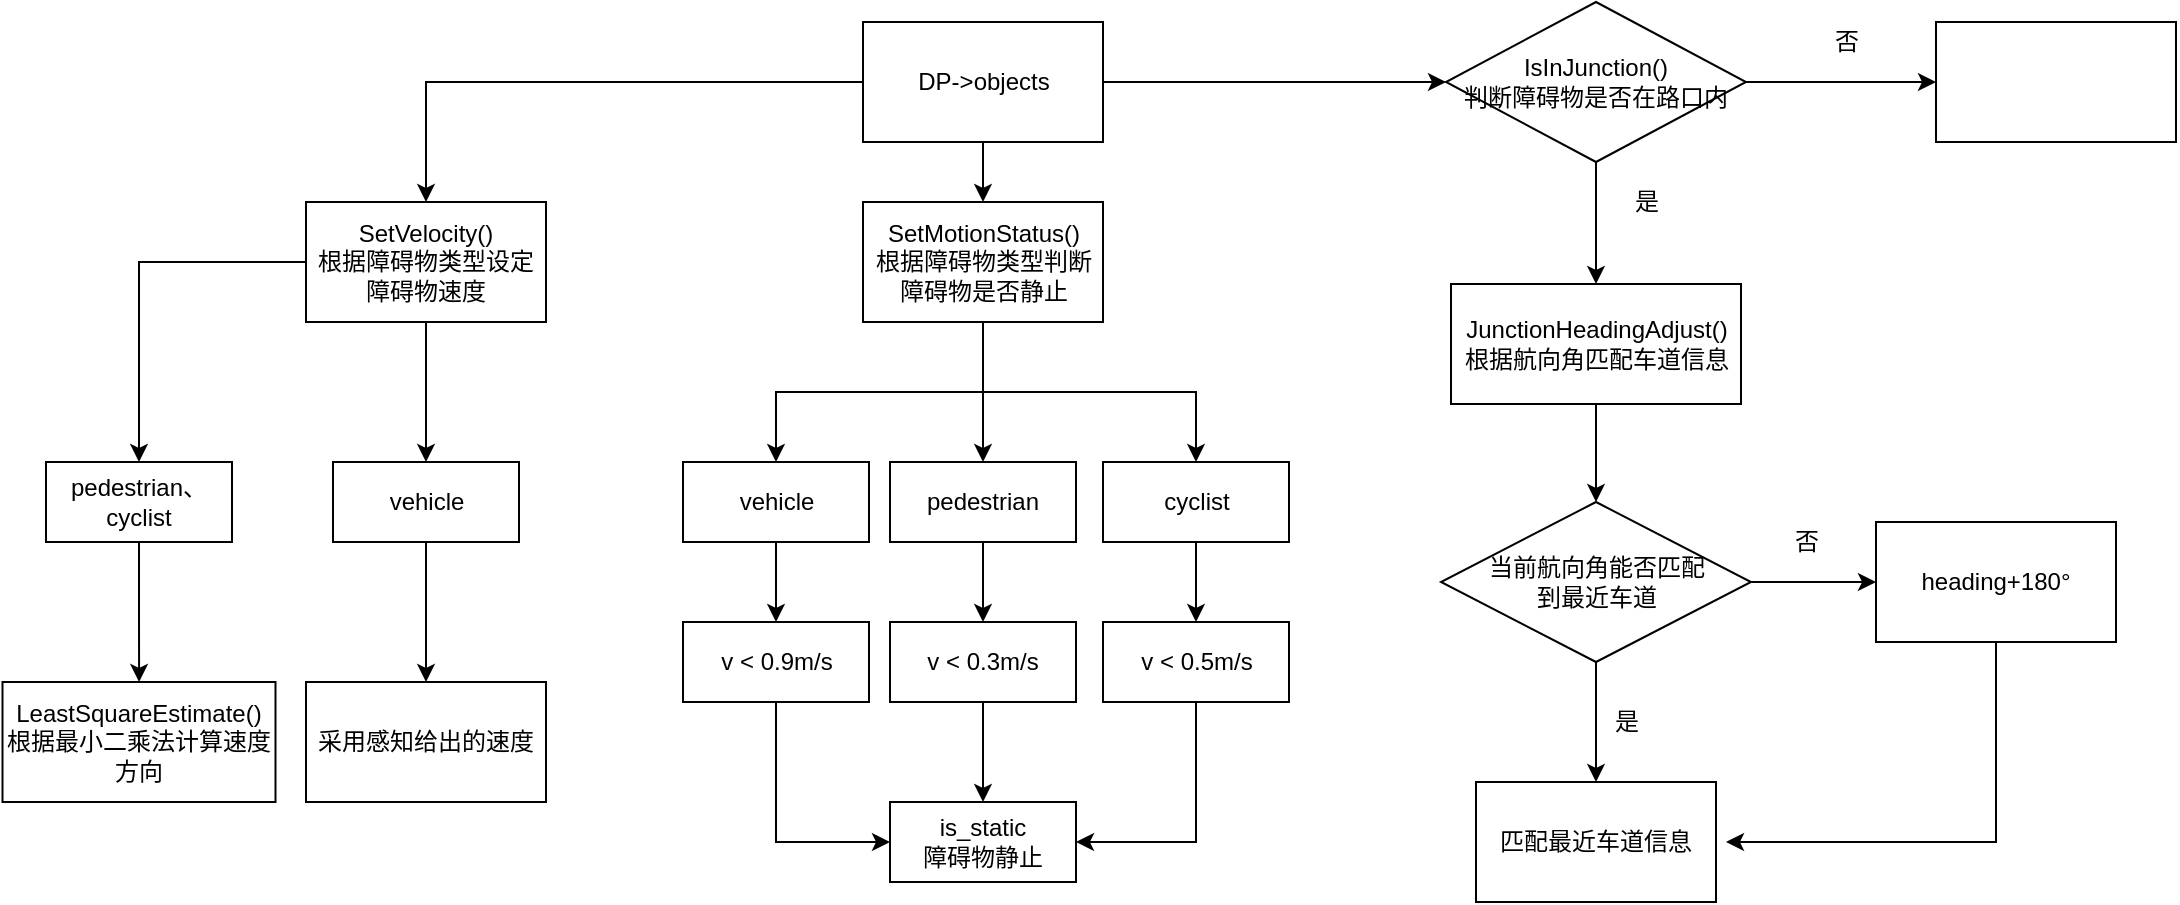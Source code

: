<mxfile version="16.5.4" type="github">
  <diagram id="ZzQ1lazcJXPdrqoTgt5H" name="Page-1">
    <mxGraphModel dx="1355" dy="799" grid="1" gridSize="10" guides="1" tooltips="1" connect="1" arrows="1" fold="1" page="1" pageScale="1" pageWidth="1654" pageHeight="2336" math="0" shadow="0">
      <root>
        <mxCell id="0" />
        <mxCell id="1" parent="0" />
        <mxCell id="MdKTS7KGamnByq30nPcg-23" style="edgeStyle=orthogonalEdgeStyle;rounded=0;orthogonalLoop=1;jettySize=auto;html=1;entryX=0.5;entryY=0;entryDx=0;entryDy=0;" edge="1" parent="1" source="MdKTS7KGamnByq30nPcg-1" target="MdKTS7KGamnByq30nPcg-3">
          <mxGeometry relative="1" as="geometry" />
        </mxCell>
        <mxCell id="MdKTS7KGamnByq30nPcg-32" value="" style="edgeStyle=orthogonalEdgeStyle;rounded=0;orthogonalLoop=1;jettySize=auto;html=1;" edge="1" parent="1" source="MdKTS7KGamnByq30nPcg-1" target="MdKTS7KGamnByq30nPcg-2">
          <mxGeometry relative="1" as="geometry" />
        </mxCell>
        <mxCell id="MdKTS7KGamnByq30nPcg-34" style="edgeStyle=orthogonalEdgeStyle;rounded=0;orthogonalLoop=1;jettySize=auto;html=1;entryX=0;entryY=0.5;entryDx=0;entryDy=0;" edge="1" parent="1" source="MdKTS7KGamnByq30nPcg-1" target="MdKTS7KGamnByq30nPcg-33">
          <mxGeometry relative="1" as="geometry" />
        </mxCell>
        <mxCell id="MdKTS7KGamnByq30nPcg-1" value="DP-&amp;gt;objects" style="rounded=0;whiteSpace=wrap;html=1;" vertex="1" parent="1">
          <mxGeometry x="568.5" y="110" width="120" height="60" as="geometry" />
        </mxCell>
        <mxCell id="MdKTS7KGamnByq30nPcg-6" value="" style="edgeStyle=orthogonalEdgeStyle;rounded=0;orthogonalLoop=1;jettySize=auto;html=1;" edge="1" parent="1" source="MdKTS7KGamnByq30nPcg-2" target="MdKTS7KGamnByq30nPcg-5">
          <mxGeometry relative="1" as="geometry" />
        </mxCell>
        <mxCell id="MdKTS7KGamnByq30nPcg-9" style="edgeStyle=orthogonalEdgeStyle;rounded=0;orthogonalLoop=1;jettySize=auto;html=1;entryX=0.5;entryY=0;entryDx=0;entryDy=0;" edge="1" parent="1" source="MdKTS7KGamnByq30nPcg-2" target="MdKTS7KGamnByq30nPcg-7">
          <mxGeometry relative="1" as="geometry" />
        </mxCell>
        <mxCell id="MdKTS7KGamnByq30nPcg-10" style="edgeStyle=orthogonalEdgeStyle;rounded=0;orthogonalLoop=1;jettySize=auto;html=1;exitX=0.5;exitY=1;exitDx=0;exitDy=0;entryX=0.5;entryY=0;entryDx=0;entryDy=0;" edge="1" parent="1" source="MdKTS7KGamnByq30nPcg-2" target="MdKTS7KGamnByq30nPcg-8">
          <mxGeometry relative="1" as="geometry" />
        </mxCell>
        <mxCell id="MdKTS7KGamnByq30nPcg-2" value="&lt;div&gt;SetMotionStatus()&lt;br&gt;&lt;/div&gt;&lt;div&gt;根据障碍物类型判断障碍物是否静止&lt;/div&gt;" style="rounded=0;whiteSpace=wrap;html=1;" vertex="1" parent="1">
          <mxGeometry x="568.5" y="200" width="120" height="60" as="geometry" />
        </mxCell>
        <mxCell id="MdKTS7KGamnByq30nPcg-26" style="edgeStyle=orthogonalEdgeStyle;rounded=0;orthogonalLoop=1;jettySize=auto;html=1;" edge="1" parent="1" source="MdKTS7KGamnByq30nPcg-3" target="MdKTS7KGamnByq30nPcg-24">
          <mxGeometry relative="1" as="geometry" />
        </mxCell>
        <mxCell id="MdKTS7KGamnByq30nPcg-27" style="edgeStyle=orthogonalEdgeStyle;rounded=0;orthogonalLoop=1;jettySize=auto;html=1;entryX=0.5;entryY=0;entryDx=0;entryDy=0;" edge="1" parent="1" source="MdKTS7KGamnByq30nPcg-3" target="MdKTS7KGamnByq30nPcg-25">
          <mxGeometry relative="1" as="geometry" />
        </mxCell>
        <mxCell id="MdKTS7KGamnByq30nPcg-3" value="&lt;div&gt;SetVelocity()&lt;br&gt;&lt;/div&gt;&lt;div&gt;根据障碍物类型设定障碍物速度&lt;/div&gt;" style="rounded=0;whiteSpace=wrap;html=1;" vertex="1" parent="1">
          <mxGeometry x="290" y="200" width="120" height="60" as="geometry" />
        </mxCell>
        <mxCell id="MdKTS7KGamnByq30nPcg-13" value="" style="edgeStyle=orthogonalEdgeStyle;rounded=0;orthogonalLoop=1;jettySize=auto;html=1;" edge="1" parent="1" source="MdKTS7KGamnByq30nPcg-5" target="MdKTS7KGamnByq30nPcg-12">
          <mxGeometry relative="1" as="geometry" />
        </mxCell>
        <mxCell id="MdKTS7KGamnByq30nPcg-5" value="vehicle" style="whiteSpace=wrap;html=1;rounded=0;" vertex="1" parent="1">
          <mxGeometry x="478.5" y="330" width="93" height="40" as="geometry" />
        </mxCell>
        <mxCell id="MdKTS7KGamnByq30nPcg-16" value="" style="edgeStyle=orthogonalEdgeStyle;rounded=0;orthogonalLoop=1;jettySize=auto;html=1;" edge="1" parent="1" source="MdKTS7KGamnByq30nPcg-7" target="MdKTS7KGamnByq30nPcg-14">
          <mxGeometry relative="1" as="geometry" />
        </mxCell>
        <mxCell id="MdKTS7KGamnByq30nPcg-7" value="pedestrian" style="whiteSpace=wrap;html=1;rounded=0;" vertex="1" parent="1">
          <mxGeometry x="582" y="330" width="93" height="40" as="geometry" />
        </mxCell>
        <mxCell id="MdKTS7KGamnByq30nPcg-17" value="" style="edgeStyle=orthogonalEdgeStyle;rounded=0;orthogonalLoop=1;jettySize=auto;html=1;" edge="1" parent="1" source="MdKTS7KGamnByq30nPcg-8" target="MdKTS7KGamnByq30nPcg-15">
          <mxGeometry relative="1" as="geometry" />
        </mxCell>
        <mxCell id="MdKTS7KGamnByq30nPcg-8" value="cyclist" style="whiteSpace=wrap;html=1;rounded=0;" vertex="1" parent="1">
          <mxGeometry x="688.5" y="330" width="93" height="40" as="geometry" />
        </mxCell>
        <mxCell id="MdKTS7KGamnByq30nPcg-19" value="" style="edgeStyle=orthogonalEdgeStyle;rounded=0;orthogonalLoop=1;jettySize=auto;html=1;" edge="1" parent="1" source="MdKTS7KGamnByq30nPcg-12" target="MdKTS7KGamnByq30nPcg-18">
          <mxGeometry relative="1" as="geometry">
            <Array as="points">
              <mxPoint x="525.5" y="520" />
            </Array>
          </mxGeometry>
        </mxCell>
        <mxCell id="MdKTS7KGamnByq30nPcg-12" value="v &amp;lt; 0.9m/s" style="whiteSpace=wrap;html=1;rounded=0;" vertex="1" parent="1">
          <mxGeometry x="478.5" y="410" width="93" height="40" as="geometry" />
        </mxCell>
        <mxCell id="MdKTS7KGamnByq30nPcg-20" value="" style="edgeStyle=orthogonalEdgeStyle;rounded=0;orthogonalLoop=1;jettySize=auto;html=1;" edge="1" parent="1" source="MdKTS7KGamnByq30nPcg-14" target="MdKTS7KGamnByq30nPcg-18">
          <mxGeometry relative="1" as="geometry" />
        </mxCell>
        <mxCell id="MdKTS7KGamnByq30nPcg-14" value="v &amp;lt; 0.3m/s" style="whiteSpace=wrap;html=1;rounded=0;" vertex="1" parent="1">
          <mxGeometry x="582" y="410" width="93" height="40" as="geometry" />
        </mxCell>
        <mxCell id="MdKTS7KGamnByq30nPcg-21" style="edgeStyle=orthogonalEdgeStyle;rounded=0;orthogonalLoop=1;jettySize=auto;html=1;entryX=1;entryY=0.5;entryDx=0;entryDy=0;" edge="1" parent="1" source="MdKTS7KGamnByq30nPcg-15" target="MdKTS7KGamnByq30nPcg-18">
          <mxGeometry relative="1" as="geometry">
            <mxPoint x="698.5" y="550" as="targetPoint" />
            <Array as="points">
              <mxPoint x="735.5" y="520" />
            </Array>
          </mxGeometry>
        </mxCell>
        <mxCell id="MdKTS7KGamnByq30nPcg-15" value="v &amp;lt; 0.5m/s" style="whiteSpace=wrap;html=1;rounded=0;" vertex="1" parent="1">
          <mxGeometry x="688.5" y="410" width="93" height="40" as="geometry" />
        </mxCell>
        <mxCell id="MdKTS7KGamnByq30nPcg-18" value="&lt;div&gt;is_static&lt;br&gt;&lt;/div&gt;&lt;div&gt;障碍物静止&lt;/div&gt;" style="whiteSpace=wrap;html=1;rounded=0;" vertex="1" parent="1">
          <mxGeometry x="582" y="500" width="93" height="40" as="geometry" />
        </mxCell>
        <mxCell id="MdKTS7KGamnByq30nPcg-29" value="" style="edgeStyle=orthogonalEdgeStyle;rounded=0;orthogonalLoop=1;jettySize=auto;html=1;" edge="1" parent="1" source="MdKTS7KGamnByq30nPcg-24" target="MdKTS7KGamnByq30nPcg-28">
          <mxGeometry relative="1" as="geometry" />
        </mxCell>
        <mxCell id="MdKTS7KGamnByq30nPcg-24" value="vehicle" style="whiteSpace=wrap;html=1;rounded=0;" vertex="1" parent="1">
          <mxGeometry x="303.5" y="330" width="93" height="40" as="geometry" />
        </mxCell>
        <mxCell id="MdKTS7KGamnByq30nPcg-31" value="" style="edgeStyle=orthogonalEdgeStyle;rounded=0;orthogonalLoop=1;jettySize=auto;html=1;" edge="1" parent="1" source="MdKTS7KGamnByq30nPcg-25" target="MdKTS7KGamnByq30nPcg-30">
          <mxGeometry relative="1" as="geometry" />
        </mxCell>
        <mxCell id="MdKTS7KGamnByq30nPcg-25" value="pedestrian、cyclist" style="whiteSpace=wrap;html=1;rounded=0;" vertex="1" parent="1">
          <mxGeometry x="160" y="330" width="93" height="40" as="geometry" />
        </mxCell>
        <mxCell id="MdKTS7KGamnByq30nPcg-28" value="采用感知给出的速度" style="whiteSpace=wrap;html=1;rounded=0;" vertex="1" parent="1">
          <mxGeometry x="290" y="440" width="120" height="60" as="geometry" />
        </mxCell>
        <mxCell id="MdKTS7KGamnByq30nPcg-30" value="&lt;div&gt;LeastSquareEstimate()&lt;br&gt;&lt;/div&gt;&lt;div&gt;根据最小二乘法计算速度方向&lt;/div&gt;" style="whiteSpace=wrap;html=1;rounded=0;" vertex="1" parent="1">
          <mxGeometry x="138.25" y="440" width="136.5" height="60" as="geometry" />
        </mxCell>
        <mxCell id="MdKTS7KGamnByq30nPcg-36" value="" style="edgeStyle=orthogonalEdgeStyle;rounded=0;orthogonalLoop=1;jettySize=auto;html=1;" edge="1" parent="1" source="MdKTS7KGamnByq30nPcg-33" target="MdKTS7KGamnByq30nPcg-35">
          <mxGeometry relative="1" as="geometry" />
        </mxCell>
        <mxCell id="MdKTS7KGamnByq30nPcg-39" value="" style="edgeStyle=orthogonalEdgeStyle;rounded=0;orthogonalLoop=1;jettySize=auto;html=1;" edge="1" parent="1" source="MdKTS7KGamnByq30nPcg-33" target="MdKTS7KGamnByq30nPcg-38">
          <mxGeometry relative="1" as="geometry" />
        </mxCell>
        <mxCell id="MdKTS7KGamnByq30nPcg-33" value="&lt;div&gt;IsInJunction()&lt;br&gt;&lt;/div&gt;&lt;div&gt;判断障碍物是否在路口内&lt;/div&gt;" style="rhombus;whiteSpace=wrap;html=1;" vertex="1" parent="1">
          <mxGeometry x="860" y="100" width="150" height="80" as="geometry" />
        </mxCell>
        <mxCell id="MdKTS7KGamnByq30nPcg-42" value="" style="edgeStyle=orthogonalEdgeStyle;rounded=0;orthogonalLoop=1;jettySize=auto;html=1;" edge="1" parent="1" source="MdKTS7KGamnByq30nPcg-35" target="MdKTS7KGamnByq30nPcg-41">
          <mxGeometry relative="1" as="geometry" />
        </mxCell>
        <mxCell id="MdKTS7KGamnByq30nPcg-35" value="&lt;div&gt;JunctionHeadingAdjust()&lt;/div&gt;&lt;div&gt;根据航向角匹配车道信息&lt;br&gt;&lt;/div&gt;" style="whiteSpace=wrap;html=1;" vertex="1" parent="1">
          <mxGeometry x="862.5" y="241" width="145" height="60" as="geometry" />
        </mxCell>
        <mxCell id="MdKTS7KGamnByq30nPcg-37" value="是" style="text;html=1;align=center;verticalAlign=middle;resizable=0;points=[];autosize=1;strokeColor=none;fillColor=none;" vertex="1" parent="1">
          <mxGeometry x="945" y="190" width="30" height="20" as="geometry" />
        </mxCell>
        <mxCell id="MdKTS7KGamnByq30nPcg-38" value="" style="whiteSpace=wrap;html=1;" vertex="1" parent="1">
          <mxGeometry x="1105" y="110" width="120" height="60" as="geometry" />
        </mxCell>
        <mxCell id="MdKTS7KGamnByq30nPcg-40" value="否" style="text;html=1;align=center;verticalAlign=middle;resizable=0;points=[];autosize=1;strokeColor=none;fillColor=none;" vertex="1" parent="1">
          <mxGeometry x="1045" y="110" width="30" height="20" as="geometry" />
        </mxCell>
        <mxCell id="MdKTS7KGamnByq30nPcg-45" value="" style="edgeStyle=orthogonalEdgeStyle;rounded=0;orthogonalLoop=1;jettySize=auto;html=1;" edge="1" parent="1" source="MdKTS7KGamnByq30nPcg-41" target="MdKTS7KGamnByq30nPcg-44">
          <mxGeometry relative="1" as="geometry" />
        </mxCell>
        <mxCell id="MdKTS7KGamnByq30nPcg-47" value="" style="edgeStyle=orthogonalEdgeStyle;rounded=0;orthogonalLoop=1;jettySize=auto;html=1;" edge="1" parent="1" source="MdKTS7KGamnByq30nPcg-41" target="MdKTS7KGamnByq30nPcg-46">
          <mxGeometry relative="1" as="geometry" />
        </mxCell>
        <mxCell id="MdKTS7KGamnByq30nPcg-41" value="&lt;div&gt;当前航向角能否匹配&lt;/div&gt;&lt;div&gt;到最近车道&lt;/div&gt;" style="rhombus;whiteSpace=wrap;html=1;" vertex="1" parent="1">
          <mxGeometry x="857.5" y="350" width="155" height="80" as="geometry" />
        </mxCell>
        <mxCell id="MdKTS7KGamnByq30nPcg-44" value="匹配最近车道信息" style="whiteSpace=wrap;html=1;" vertex="1" parent="1">
          <mxGeometry x="875" y="490" width="120" height="60" as="geometry" />
        </mxCell>
        <mxCell id="MdKTS7KGamnByq30nPcg-50" style="edgeStyle=orthogonalEdgeStyle;rounded=0;orthogonalLoop=1;jettySize=auto;html=1;" edge="1" parent="1" source="MdKTS7KGamnByq30nPcg-46">
          <mxGeometry relative="1" as="geometry">
            <mxPoint x="1000" y="520" as="targetPoint" />
            <Array as="points">
              <mxPoint x="1135" y="520" />
            </Array>
          </mxGeometry>
        </mxCell>
        <mxCell id="MdKTS7KGamnByq30nPcg-46" value="heading+180°" style="whiteSpace=wrap;html=1;" vertex="1" parent="1">
          <mxGeometry x="1075" y="360" width="120" height="60" as="geometry" />
        </mxCell>
        <mxCell id="MdKTS7KGamnByq30nPcg-48" value="否" style="text;html=1;align=center;verticalAlign=middle;resizable=0;points=[];autosize=1;strokeColor=none;fillColor=none;" vertex="1" parent="1">
          <mxGeometry x="1025" y="360" width="30" height="20" as="geometry" />
        </mxCell>
        <mxCell id="MdKTS7KGamnByq30nPcg-49" value="是" style="text;html=1;align=center;verticalAlign=middle;resizable=0;points=[];autosize=1;strokeColor=none;fillColor=none;" vertex="1" parent="1">
          <mxGeometry x="935" y="450" width="30" height="20" as="geometry" />
        </mxCell>
      </root>
    </mxGraphModel>
  </diagram>
</mxfile>
